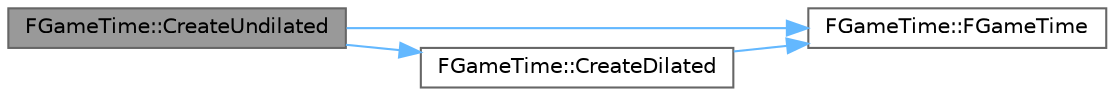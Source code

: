 digraph "FGameTime::CreateUndilated"
{
 // INTERACTIVE_SVG=YES
 // LATEX_PDF_SIZE
  bgcolor="transparent";
  edge [fontname=Helvetica,fontsize=10,labelfontname=Helvetica,labelfontsize=10];
  node [fontname=Helvetica,fontsize=10,shape=box,height=0.2,width=0.4];
  rankdir="LR";
  Node1 [id="Node000001",label="FGameTime::CreateUndilated",height=0.2,width=0.4,color="gray40", fillcolor="grey60", style="filled", fontcolor="black",tooltip=" "];
  Node1 -> Node2 [id="edge1_Node000001_Node000002",color="steelblue1",style="solid",tooltip=" "];
  Node2 [id="Node000002",label="FGameTime::FGameTime",height=0.2,width=0.4,color="grey40", fillcolor="white", style="filled",URL="$d8/d91/structFGameTime.html#a5d4d6c42ea957006b9cc5106da97d53e",tooltip=" "];
  Node1 -> Node3 [id="edge2_Node000001_Node000003",color="steelblue1",style="solid",tooltip=" "];
  Node3 [id="Node000003",label="FGameTime::CreateDilated",height=0.2,width=0.4,color="grey40", fillcolor="white", style="filled",URL="$d8/d91/structFGameTime.html#a2888c3833d682b4481cfa4bd88225944",tooltip=" "];
  Node3 -> Node2 [id="edge3_Node000003_Node000002",color="steelblue1",style="solid",tooltip=" "];
}
